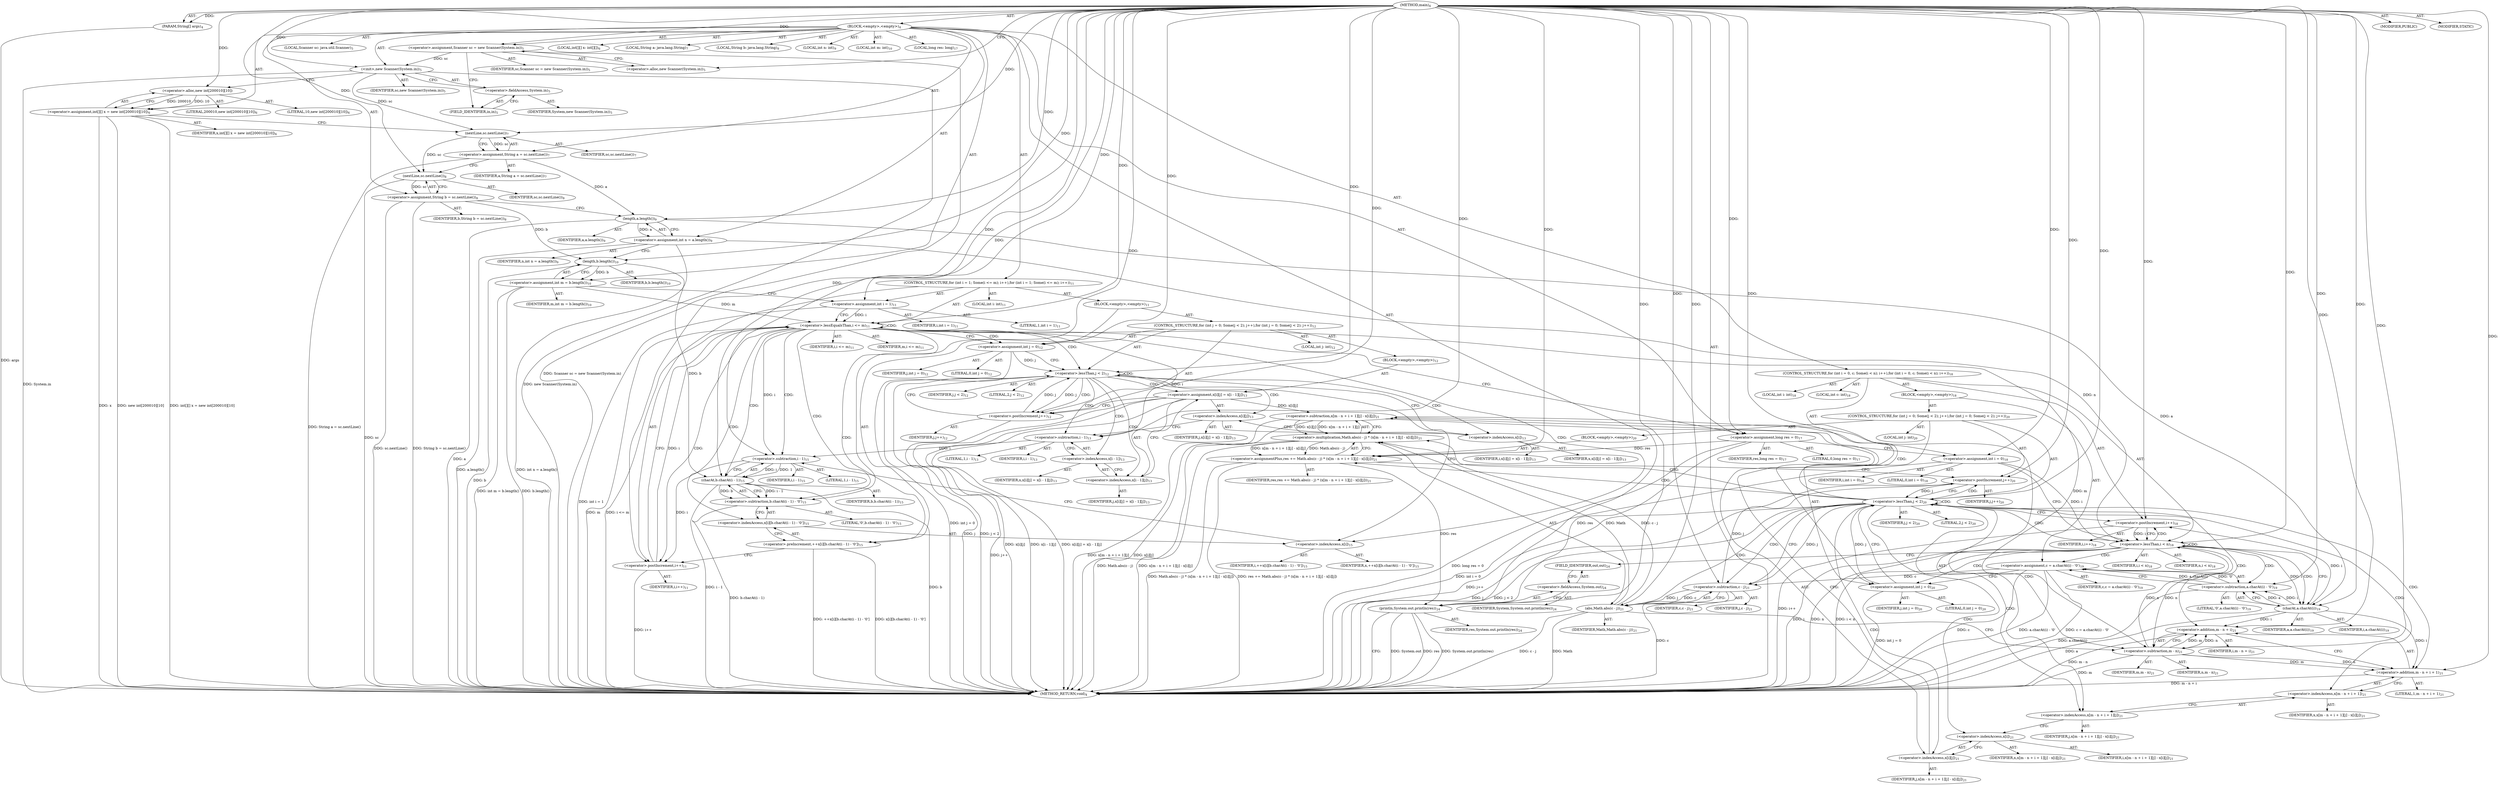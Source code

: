 digraph "main" {  
"19" [label = <(METHOD,main)<SUB>4</SUB>> ]
"20" [label = <(PARAM,String[] args)<SUB>4</SUB>> ]
"21" [label = <(BLOCK,&lt;empty&gt;,&lt;empty&gt;)<SUB>4</SUB>> ]
"4" [label = <(LOCAL,Scanner sc: java.util.Scanner)<SUB>5</SUB>> ]
"22" [label = <(&lt;operator&gt;.assignment,Scanner sc = new Scanner(System.in))<SUB>5</SUB>> ]
"23" [label = <(IDENTIFIER,sc,Scanner sc = new Scanner(System.in))<SUB>5</SUB>> ]
"24" [label = <(&lt;operator&gt;.alloc,new Scanner(System.in))<SUB>5</SUB>> ]
"25" [label = <(&lt;init&gt;,new Scanner(System.in))<SUB>5</SUB>> ]
"3" [label = <(IDENTIFIER,sc,new Scanner(System.in))<SUB>5</SUB>> ]
"26" [label = <(&lt;operator&gt;.fieldAccess,System.in)<SUB>5</SUB>> ]
"27" [label = <(IDENTIFIER,System,new Scanner(System.in))<SUB>5</SUB>> ]
"28" [label = <(FIELD_IDENTIFIER,in,in)<SUB>5</SUB>> ]
"29" [label = <(LOCAL,int[][] x: int[][])<SUB>6</SUB>> ]
"30" [label = <(&lt;operator&gt;.assignment,int[][] x = new int[200010][10])<SUB>6</SUB>> ]
"31" [label = <(IDENTIFIER,x,int[][] x = new int[200010][10])<SUB>6</SUB>> ]
"32" [label = <(&lt;operator&gt;.alloc,new int[200010][10])> ]
"33" [label = <(LITERAL,200010,new int[200010][10])<SUB>6</SUB>> ]
"34" [label = <(LITERAL,10,new int[200010][10])<SUB>6</SUB>> ]
"35" [label = <(LOCAL,String a: java.lang.String)<SUB>7</SUB>> ]
"36" [label = <(&lt;operator&gt;.assignment,String a = sc.nextLine())<SUB>7</SUB>> ]
"37" [label = <(IDENTIFIER,a,String a = sc.nextLine())<SUB>7</SUB>> ]
"38" [label = <(nextLine,sc.nextLine())<SUB>7</SUB>> ]
"39" [label = <(IDENTIFIER,sc,sc.nextLine())<SUB>7</SUB>> ]
"40" [label = <(LOCAL,String b: java.lang.String)<SUB>8</SUB>> ]
"41" [label = <(&lt;operator&gt;.assignment,String b = sc.nextLine())<SUB>8</SUB>> ]
"42" [label = <(IDENTIFIER,b,String b = sc.nextLine())<SUB>8</SUB>> ]
"43" [label = <(nextLine,sc.nextLine())<SUB>8</SUB>> ]
"44" [label = <(IDENTIFIER,sc,sc.nextLine())<SUB>8</SUB>> ]
"45" [label = <(LOCAL,int n: int)<SUB>9</SUB>> ]
"46" [label = <(&lt;operator&gt;.assignment,int n = a.length())<SUB>9</SUB>> ]
"47" [label = <(IDENTIFIER,n,int n = a.length())<SUB>9</SUB>> ]
"48" [label = <(length,a.length())<SUB>9</SUB>> ]
"49" [label = <(IDENTIFIER,a,a.length())<SUB>9</SUB>> ]
"50" [label = <(LOCAL,int m: int)<SUB>10</SUB>> ]
"51" [label = <(&lt;operator&gt;.assignment,int m = b.length())<SUB>10</SUB>> ]
"52" [label = <(IDENTIFIER,m,int m = b.length())<SUB>10</SUB>> ]
"53" [label = <(length,b.length())<SUB>10</SUB>> ]
"54" [label = <(IDENTIFIER,b,b.length())<SUB>10</SUB>> ]
"55" [label = <(CONTROL_STRUCTURE,for (int i = 1; Some(i &lt;= m); i++),for (int i = 1; Some(i &lt;= m); i++))<SUB>11</SUB>> ]
"56" [label = <(LOCAL,int i: int)<SUB>11</SUB>> ]
"57" [label = <(&lt;operator&gt;.assignment,int i = 1)<SUB>11</SUB>> ]
"58" [label = <(IDENTIFIER,i,int i = 1)<SUB>11</SUB>> ]
"59" [label = <(LITERAL,1,int i = 1)<SUB>11</SUB>> ]
"60" [label = <(&lt;operator&gt;.lessEqualsThan,i &lt;= m)<SUB>11</SUB>> ]
"61" [label = <(IDENTIFIER,i,i &lt;= m)<SUB>11</SUB>> ]
"62" [label = <(IDENTIFIER,m,i &lt;= m)<SUB>11</SUB>> ]
"63" [label = <(&lt;operator&gt;.postIncrement,i++)<SUB>11</SUB>> ]
"64" [label = <(IDENTIFIER,i,i++)<SUB>11</SUB>> ]
"65" [label = <(BLOCK,&lt;empty&gt;,&lt;empty&gt;)<SUB>11</SUB>> ]
"66" [label = <(CONTROL_STRUCTURE,for (int j = 0; Some(j &lt; 2); j++),for (int j = 0; Some(j &lt; 2); j++))<SUB>12</SUB>> ]
"67" [label = <(LOCAL,int j: int)<SUB>12</SUB>> ]
"68" [label = <(&lt;operator&gt;.assignment,int j = 0)<SUB>12</SUB>> ]
"69" [label = <(IDENTIFIER,j,int j = 0)<SUB>12</SUB>> ]
"70" [label = <(LITERAL,0,int j = 0)<SUB>12</SUB>> ]
"71" [label = <(&lt;operator&gt;.lessThan,j &lt; 2)<SUB>12</SUB>> ]
"72" [label = <(IDENTIFIER,j,j &lt; 2)<SUB>12</SUB>> ]
"73" [label = <(LITERAL,2,j &lt; 2)<SUB>12</SUB>> ]
"74" [label = <(&lt;operator&gt;.postIncrement,j++)<SUB>12</SUB>> ]
"75" [label = <(IDENTIFIER,j,j++)<SUB>12</SUB>> ]
"76" [label = <(BLOCK,&lt;empty&gt;,&lt;empty&gt;)<SUB>12</SUB>> ]
"77" [label = <(&lt;operator&gt;.assignment,x[i][j] = x[i - 1][j])<SUB>13</SUB>> ]
"78" [label = <(&lt;operator&gt;.indexAccess,x[i][j])<SUB>13</SUB>> ]
"79" [label = <(&lt;operator&gt;.indexAccess,x[i])<SUB>13</SUB>> ]
"80" [label = <(IDENTIFIER,x,x[i][j] = x[i - 1][j])<SUB>13</SUB>> ]
"81" [label = <(IDENTIFIER,i,x[i][j] = x[i - 1][j])<SUB>13</SUB>> ]
"82" [label = <(IDENTIFIER,j,x[i][j] = x[i - 1][j])<SUB>13</SUB>> ]
"83" [label = <(&lt;operator&gt;.indexAccess,x[i - 1][j])<SUB>13</SUB>> ]
"84" [label = <(&lt;operator&gt;.indexAccess,x[i - 1])<SUB>13</SUB>> ]
"85" [label = <(IDENTIFIER,x,x[i][j] = x[i - 1][j])<SUB>13</SUB>> ]
"86" [label = <(&lt;operator&gt;.subtraction,i - 1)<SUB>13</SUB>> ]
"87" [label = <(IDENTIFIER,i,i - 1)<SUB>13</SUB>> ]
"88" [label = <(LITERAL,1,i - 1)<SUB>13</SUB>> ]
"89" [label = <(IDENTIFIER,j,x[i][j] = x[i - 1][j])<SUB>13</SUB>> ]
"90" [label = <(&lt;operator&gt;.preIncrement,++x[i][b.charAt(i - 1) - '0'])<SUB>15</SUB>> ]
"91" [label = <(&lt;operator&gt;.indexAccess,x[i][b.charAt(i - 1) - '0'])<SUB>15</SUB>> ]
"92" [label = <(&lt;operator&gt;.indexAccess,x[i])<SUB>15</SUB>> ]
"93" [label = <(IDENTIFIER,x,++x[i][b.charAt(i - 1) - '0'])<SUB>15</SUB>> ]
"94" [label = <(IDENTIFIER,i,++x[i][b.charAt(i - 1) - '0'])<SUB>15</SUB>> ]
"95" [label = <(&lt;operator&gt;.subtraction,b.charAt(i - 1) - '0')<SUB>15</SUB>> ]
"96" [label = <(charAt,b.charAt(i - 1))<SUB>15</SUB>> ]
"97" [label = <(IDENTIFIER,b,b.charAt(i - 1))<SUB>15</SUB>> ]
"98" [label = <(&lt;operator&gt;.subtraction,i - 1)<SUB>15</SUB>> ]
"99" [label = <(IDENTIFIER,i,i - 1)<SUB>15</SUB>> ]
"100" [label = <(LITERAL,1,i - 1)<SUB>15</SUB>> ]
"101" [label = <(LITERAL,'0',b.charAt(i - 1) - '0')<SUB>15</SUB>> ]
"102" [label = <(LOCAL,long res: long)<SUB>17</SUB>> ]
"103" [label = <(&lt;operator&gt;.assignment,long res = 0)<SUB>17</SUB>> ]
"104" [label = <(IDENTIFIER,res,long res = 0)<SUB>17</SUB>> ]
"105" [label = <(LITERAL,0,long res = 0)<SUB>17</SUB>> ]
"106" [label = <(CONTROL_STRUCTURE,for (int i = 0, c; Some(i &lt; n); i++),for (int i = 0, c; Some(i &lt; n); i++))<SUB>18</SUB>> ]
"107" [label = <(LOCAL,int i: int)<SUB>18</SUB>> ]
"108" [label = <(LOCAL,int c: int)<SUB>18</SUB>> ]
"109" [label = <(&lt;operator&gt;.assignment,int i = 0)<SUB>18</SUB>> ]
"110" [label = <(IDENTIFIER,i,int i = 0)<SUB>18</SUB>> ]
"111" [label = <(LITERAL,0,int i = 0)<SUB>18</SUB>> ]
"112" [label = <(&lt;operator&gt;.lessThan,i &lt; n)<SUB>18</SUB>> ]
"113" [label = <(IDENTIFIER,i,i &lt; n)<SUB>18</SUB>> ]
"114" [label = <(IDENTIFIER,n,i &lt; n)<SUB>18</SUB>> ]
"115" [label = <(&lt;operator&gt;.postIncrement,i++)<SUB>18</SUB>> ]
"116" [label = <(IDENTIFIER,i,i++)<SUB>18</SUB>> ]
"117" [label = <(BLOCK,&lt;empty&gt;,&lt;empty&gt;)<SUB>18</SUB>> ]
"118" [label = <(&lt;operator&gt;.assignment,c = a.charAt(i) - '0')<SUB>19</SUB>> ]
"119" [label = <(IDENTIFIER,c,c = a.charAt(i) - '0')<SUB>19</SUB>> ]
"120" [label = <(&lt;operator&gt;.subtraction,a.charAt(i) - '0')<SUB>19</SUB>> ]
"121" [label = <(charAt,a.charAt(i))<SUB>19</SUB>> ]
"122" [label = <(IDENTIFIER,a,a.charAt(i))<SUB>19</SUB>> ]
"123" [label = <(IDENTIFIER,i,a.charAt(i))<SUB>19</SUB>> ]
"124" [label = <(LITERAL,'0',a.charAt(i) - '0')<SUB>19</SUB>> ]
"125" [label = <(CONTROL_STRUCTURE,for (int j = 0; Some(j &lt; 2); j++),for (int j = 0; Some(j &lt; 2); j++))<SUB>20</SUB>> ]
"126" [label = <(LOCAL,int j: int)<SUB>20</SUB>> ]
"127" [label = <(&lt;operator&gt;.assignment,int j = 0)<SUB>20</SUB>> ]
"128" [label = <(IDENTIFIER,j,int j = 0)<SUB>20</SUB>> ]
"129" [label = <(LITERAL,0,int j = 0)<SUB>20</SUB>> ]
"130" [label = <(&lt;operator&gt;.lessThan,j &lt; 2)<SUB>20</SUB>> ]
"131" [label = <(IDENTIFIER,j,j &lt; 2)<SUB>20</SUB>> ]
"132" [label = <(LITERAL,2,j &lt; 2)<SUB>20</SUB>> ]
"133" [label = <(&lt;operator&gt;.postIncrement,j++)<SUB>20</SUB>> ]
"134" [label = <(IDENTIFIER,j,j++)<SUB>20</SUB>> ]
"135" [label = <(BLOCK,&lt;empty&gt;,&lt;empty&gt;)<SUB>20</SUB>> ]
"136" [label = <(&lt;operator&gt;.assignmentPlus,res += Math.abs(c - j) * (x[m - n + i + 1][j] - x[i][j]))<SUB>21</SUB>> ]
"137" [label = <(IDENTIFIER,res,res += Math.abs(c - j) * (x[m - n + i + 1][j] - x[i][j]))<SUB>21</SUB>> ]
"138" [label = <(&lt;operator&gt;.multiplication,Math.abs(c - j) * (x[m - n + i + 1][j] - x[i][j]))<SUB>21</SUB>> ]
"139" [label = <(abs,Math.abs(c - j))<SUB>21</SUB>> ]
"140" [label = <(IDENTIFIER,Math,Math.abs(c - j))<SUB>21</SUB>> ]
"141" [label = <(&lt;operator&gt;.subtraction,c - j)<SUB>21</SUB>> ]
"142" [label = <(IDENTIFIER,c,c - j)<SUB>21</SUB>> ]
"143" [label = <(IDENTIFIER,j,c - j)<SUB>21</SUB>> ]
"144" [label = <(&lt;operator&gt;.subtraction,x[m - n + i + 1][j] - x[i][j])<SUB>21</SUB>> ]
"145" [label = <(&lt;operator&gt;.indexAccess,x[m - n + i + 1][j])<SUB>21</SUB>> ]
"146" [label = <(&lt;operator&gt;.indexAccess,x[m - n + i + 1])<SUB>21</SUB>> ]
"147" [label = <(IDENTIFIER,x,x[m - n + i + 1][j] - x[i][j])<SUB>21</SUB>> ]
"148" [label = <(&lt;operator&gt;.addition,m - n + i + 1)<SUB>21</SUB>> ]
"149" [label = <(&lt;operator&gt;.addition,m - n + i)<SUB>21</SUB>> ]
"150" [label = <(&lt;operator&gt;.subtraction,m - n)<SUB>21</SUB>> ]
"151" [label = <(IDENTIFIER,m,m - n)<SUB>21</SUB>> ]
"152" [label = <(IDENTIFIER,n,m - n)<SUB>21</SUB>> ]
"153" [label = <(IDENTIFIER,i,m - n + i)<SUB>21</SUB>> ]
"154" [label = <(LITERAL,1,m - n + i + 1)<SUB>21</SUB>> ]
"155" [label = <(IDENTIFIER,j,x[m - n + i + 1][j] - x[i][j])<SUB>21</SUB>> ]
"156" [label = <(&lt;operator&gt;.indexAccess,x[i][j])<SUB>21</SUB>> ]
"157" [label = <(&lt;operator&gt;.indexAccess,x[i])<SUB>21</SUB>> ]
"158" [label = <(IDENTIFIER,x,x[m - n + i + 1][j] - x[i][j])<SUB>21</SUB>> ]
"159" [label = <(IDENTIFIER,i,x[m - n + i + 1][j] - x[i][j])<SUB>21</SUB>> ]
"160" [label = <(IDENTIFIER,j,x[m - n + i + 1][j] - x[i][j])<SUB>21</SUB>> ]
"161" [label = <(println,System.out.println(res))<SUB>24</SUB>> ]
"162" [label = <(&lt;operator&gt;.fieldAccess,System.out)<SUB>24</SUB>> ]
"163" [label = <(IDENTIFIER,System,System.out.println(res))<SUB>24</SUB>> ]
"164" [label = <(FIELD_IDENTIFIER,out,out)<SUB>24</SUB>> ]
"165" [label = <(IDENTIFIER,res,System.out.println(res))<SUB>24</SUB>> ]
"166" [label = <(MODIFIER,PUBLIC)> ]
"167" [label = <(MODIFIER,STATIC)> ]
"168" [label = <(METHOD_RETURN,void)<SUB>4</SUB>> ]
  "19" -> "20"  [ label = "AST: "] 
  "19" -> "21"  [ label = "AST: "] 
  "19" -> "166"  [ label = "AST: "] 
  "19" -> "167"  [ label = "AST: "] 
  "19" -> "168"  [ label = "AST: "] 
  "21" -> "4"  [ label = "AST: "] 
  "21" -> "22"  [ label = "AST: "] 
  "21" -> "25"  [ label = "AST: "] 
  "21" -> "29"  [ label = "AST: "] 
  "21" -> "30"  [ label = "AST: "] 
  "21" -> "35"  [ label = "AST: "] 
  "21" -> "36"  [ label = "AST: "] 
  "21" -> "40"  [ label = "AST: "] 
  "21" -> "41"  [ label = "AST: "] 
  "21" -> "45"  [ label = "AST: "] 
  "21" -> "46"  [ label = "AST: "] 
  "21" -> "50"  [ label = "AST: "] 
  "21" -> "51"  [ label = "AST: "] 
  "21" -> "55"  [ label = "AST: "] 
  "21" -> "102"  [ label = "AST: "] 
  "21" -> "103"  [ label = "AST: "] 
  "21" -> "106"  [ label = "AST: "] 
  "21" -> "161"  [ label = "AST: "] 
  "22" -> "23"  [ label = "AST: "] 
  "22" -> "24"  [ label = "AST: "] 
  "25" -> "3"  [ label = "AST: "] 
  "25" -> "26"  [ label = "AST: "] 
  "26" -> "27"  [ label = "AST: "] 
  "26" -> "28"  [ label = "AST: "] 
  "30" -> "31"  [ label = "AST: "] 
  "30" -> "32"  [ label = "AST: "] 
  "32" -> "33"  [ label = "AST: "] 
  "32" -> "34"  [ label = "AST: "] 
  "36" -> "37"  [ label = "AST: "] 
  "36" -> "38"  [ label = "AST: "] 
  "38" -> "39"  [ label = "AST: "] 
  "41" -> "42"  [ label = "AST: "] 
  "41" -> "43"  [ label = "AST: "] 
  "43" -> "44"  [ label = "AST: "] 
  "46" -> "47"  [ label = "AST: "] 
  "46" -> "48"  [ label = "AST: "] 
  "48" -> "49"  [ label = "AST: "] 
  "51" -> "52"  [ label = "AST: "] 
  "51" -> "53"  [ label = "AST: "] 
  "53" -> "54"  [ label = "AST: "] 
  "55" -> "56"  [ label = "AST: "] 
  "55" -> "57"  [ label = "AST: "] 
  "55" -> "60"  [ label = "AST: "] 
  "55" -> "63"  [ label = "AST: "] 
  "55" -> "65"  [ label = "AST: "] 
  "57" -> "58"  [ label = "AST: "] 
  "57" -> "59"  [ label = "AST: "] 
  "60" -> "61"  [ label = "AST: "] 
  "60" -> "62"  [ label = "AST: "] 
  "63" -> "64"  [ label = "AST: "] 
  "65" -> "66"  [ label = "AST: "] 
  "65" -> "90"  [ label = "AST: "] 
  "66" -> "67"  [ label = "AST: "] 
  "66" -> "68"  [ label = "AST: "] 
  "66" -> "71"  [ label = "AST: "] 
  "66" -> "74"  [ label = "AST: "] 
  "66" -> "76"  [ label = "AST: "] 
  "68" -> "69"  [ label = "AST: "] 
  "68" -> "70"  [ label = "AST: "] 
  "71" -> "72"  [ label = "AST: "] 
  "71" -> "73"  [ label = "AST: "] 
  "74" -> "75"  [ label = "AST: "] 
  "76" -> "77"  [ label = "AST: "] 
  "77" -> "78"  [ label = "AST: "] 
  "77" -> "83"  [ label = "AST: "] 
  "78" -> "79"  [ label = "AST: "] 
  "78" -> "82"  [ label = "AST: "] 
  "79" -> "80"  [ label = "AST: "] 
  "79" -> "81"  [ label = "AST: "] 
  "83" -> "84"  [ label = "AST: "] 
  "83" -> "89"  [ label = "AST: "] 
  "84" -> "85"  [ label = "AST: "] 
  "84" -> "86"  [ label = "AST: "] 
  "86" -> "87"  [ label = "AST: "] 
  "86" -> "88"  [ label = "AST: "] 
  "90" -> "91"  [ label = "AST: "] 
  "91" -> "92"  [ label = "AST: "] 
  "91" -> "95"  [ label = "AST: "] 
  "92" -> "93"  [ label = "AST: "] 
  "92" -> "94"  [ label = "AST: "] 
  "95" -> "96"  [ label = "AST: "] 
  "95" -> "101"  [ label = "AST: "] 
  "96" -> "97"  [ label = "AST: "] 
  "96" -> "98"  [ label = "AST: "] 
  "98" -> "99"  [ label = "AST: "] 
  "98" -> "100"  [ label = "AST: "] 
  "103" -> "104"  [ label = "AST: "] 
  "103" -> "105"  [ label = "AST: "] 
  "106" -> "107"  [ label = "AST: "] 
  "106" -> "108"  [ label = "AST: "] 
  "106" -> "109"  [ label = "AST: "] 
  "106" -> "112"  [ label = "AST: "] 
  "106" -> "115"  [ label = "AST: "] 
  "106" -> "117"  [ label = "AST: "] 
  "109" -> "110"  [ label = "AST: "] 
  "109" -> "111"  [ label = "AST: "] 
  "112" -> "113"  [ label = "AST: "] 
  "112" -> "114"  [ label = "AST: "] 
  "115" -> "116"  [ label = "AST: "] 
  "117" -> "118"  [ label = "AST: "] 
  "117" -> "125"  [ label = "AST: "] 
  "118" -> "119"  [ label = "AST: "] 
  "118" -> "120"  [ label = "AST: "] 
  "120" -> "121"  [ label = "AST: "] 
  "120" -> "124"  [ label = "AST: "] 
  "121" -> "122"  [ label = "AST: "] 
  "121" -> "123"  [ label = "AST: "] 
  "125" -> "126"  [ label = "AST: "] 
  "125" -> "127"  [ label = "AST: "] 
  "125" -> "130"  [ label = "AST: "] 
  "125" -> "133"  [ label = "AST: "] 
  "125" -> "135"  [ label = "AST: "] 
  "127" -> "128"  [ label = "AST: "] 
  "127" -> "129"  [ label = "AST: "] 
  "130" -> "131"  [ label = "AST: "] 
  "130" -> "132"  [ label = "AST: "] 
  "133" -> "134"  [ label = "AST: "] 
  "135" -> "136"  [ label = "AST: "] 
  "136" -> "137"  [ label = "AST: "] 
  "136" -> "138"  [ label = "AST: "] 
  "138" -> "139"  [ label = "AST: "] 
  "138" -> "144"  [ label = "AST: "] 
  "139" -> "140"  [ label = "AST: "] 
  "139" -> "141"  [ label = "AST: "] 
  "141" -> "142"  [ label = "AST: "] 
  "141" -> "143"  [ label = "AST: "] 
  "144" -> "145"  [ label = "AST: "] 
  "144" -> "156"  [ label = "AST: "] 
  "145" -> "146"  [ label = "AST: "] 
  "145" -> "155"  [ label = "AST: "] 
  "146" -> "147"  [ label = "AST: "] 
  "146" -> "148"  [ label = "AST: "] 
  "148" -> "149"  [ label = "AST: "] 
  "148" -> "154"  [ label = "AST: "] 
  "149" -> "150"  [ label = "AST: "] 
  "149" -> "153"  [ label = "AST: "] 
  "150" -> "151"  [ label = "AST: "] 
  "150" -> "152"  [ label = "AST: "] 
  "156" -> "157"  [ label = "AST: "] 
  "156" -> "160"  [ label = "AST: "] 
  "157" -> "158"  [ label = "AST: "] 
  "157" -> "159"  [ label = "AST: "] 
  "161" -> "162"  [ label = "AST: "] 
  "161" -> "165"  [ label = "AST: "] 
  "162" -> "163"  [ label = "AST: "] 
  "162" -> "164"  [ label = "AST: "] 
  "22" -> "28"  [ label = "CFG: "] 
  "25" -> "32"  [ label = "CFG: "] 
  "30" -> "38"  [ label = "CFG: "] 
  "36" -> "43"  [ label = "CFG: "] 
  "41" -> "48"  [ label = "CFG: "] 
  "46" -> "53"  [ label = "CFG: "] 
  "51" -> "57"  [ label = "CFG: "] 
  "103" -> "109"  [ label = "CFG: "] 
  "161" -> "168"  [ label = "CFG: "] 
  "24" -> "22"  [ label = "CFG: "] 
  "26" -> "25"  [ label = "CFG: "] 
  "32" -> "30"  [ label = "CFG: "] 
  "38" -> "36"  [ label = "CFG: "] 
  "43" -> "41"  [ label = "CFG: "] 
  "48" -> "46"  [ label = "CFG: "] 
  "53" -> "51"  [ label = "CFG: "] 
  "57" -> "60"  [ label = "CFG: "] 
  "60" -> "68"  [ label = "CFG: "] 
  "60" -> "103"  [ label = "CFG: "] 
  "63" -> "60"  [ label = "CFG: "] 
  "109" -> "112"  [ label = "CFG: "] 
  "112" -> "121"  [ label = "CFG: "] 
  "112" -> "164"  [ label = "CFG: "] 
  "115" -> "112"  [ label = "CFG: "] 
  "162" -> "161"  [ label = "CFG: "] 
  "28" -> "26"  [ label = "CFG: "] 
  "90" -> "63"  [ label = "CFG: "] 
  "118" -> "127"  [ label = "CFG: "] 
  "164" -> "162"  [ label = "CFG: "] 
  "68" -> "71"  [ label = "CFG: "] 
  "71" -> "79"  [ label = "CFG: "] 
  "71" -> "92"  [ label = "CFG: "] 
  "74" -> "71"  [ label = "CFG: "] 
  "91" -> "90"  [ label = "CFG: "] 
  "120" -> "118"  [ label = "CFG: "] 
  "127" -> "130"  [ label = "CFG: "] 
  "130" -> "141"  [ label = "CFG: "] 
  "130" -> "115"  [ label = "CFG: "] 
  "133" -> "130"  [ label = "CFG: "] 
  "77" -> "74"  [ label = "CFG: "] 
  "92" -> "98"  [ label = "CFG: "] 
  "95" -> "91"  [ label = "CFG: "] 
  "121" -> "120"  [ label = "CFG: "] 
  "136" -> "133"  [ label = "CFG: "] 
  "78" -> "86"  [ label = "CFG: "] 
  "83" -> "77"  [ label = "CFG: "] 
  "96" -> "95"  [ label = "CFG: "] 
  "138" -> "136"  [ label = "CFG: "] 
  "79" -> "78"  [ label = "CFG: "] 
  "84" -> "83"  [ label = "CFG: "] 
  "98" -> "96"  [ label = "CFG: "] 
  "139" -> "150"  [ label = "CFG: "] 
  "144" -> "138"  [ label = "CFG: "] 
  "86" -> "84"  [ label = "CFG: "] 
  "141" -> "139"  [ label = "CFG: "] 
  "145" -> "157"  [ label = "CFG: "] 
  "156" -> "144"  [ label = "CFG: "] 
  "146" -> "145"  [ label = "CFG: "] 
  "157" -> "156"  [ label = "CFG: "] 
  "148" -> "146"  [ label = "CFG: "] 
  "149" -> "148"  [ label = "CFG: "] 
  "150" -> "149"  [ label = "CFG: "] 
  "19" -> "24"  [ label = "CFG: "] 
  "20" -> "168"  [ label = "DDG: args"] 
  "22" -> "168"  [ label = "DDG: Scanner sc = new Scanner(System.in)"] 
  "25" -> "168"  [ label = "DDG: System.in"] 
  "25" -> "168"  [ label = "DDG: new Scanner(System.in)"] 
  "30" -> "168"  [ label = "DDG: x"] 
  "30" -> "168"  [ label = "DDG: new int[200010][10]"] 
  "30" -> "168"  [ label = "DDG: int[][] x = new int[200010][10]"] 
  "36" -> "168"  [ label = "DDG: String a = sc.nextLine()"] 
  "43" -> "168"  [ label = "DDG: sc"] 
  "41" -> "168"  [ label = "DDG: sc.nextLine()"] 
  "41" -> "168"  [ label = "DDG: String b = sc.nextLine()"] 
  "48" -> "168"  [ label = "DDG: a"] 
  "46" -> "168"  [ label = "DDG: a.length()"] 
  "46" -> "168"  [ label = "DDG: int n = a.length()"] 
  "53" -> "168"  [ label = "DDG: b"] 
  "51" -> "168"  [ label = "DDG: b.length()"] 
  "51" -> "168"  [ label = "DDG: int m = b.length()"] 
  "57" -> "168"  [ label = "DDG: int i = 1"] 
  "60" -> "168"  [ label = "DDG: m"] 
  "60" -> "168"  [ label = "DDG: i &lt;= m"] 
  "103" -> "168"  [ label = "DDG: long res = 0"] 
  "109" -> "168"  [ label = "DDG: int i = 0"] 
  "112" -> "168"  [ label = "DDG: i"] 
  "112" -> "168"  [ label = "DDG: n"] 
  "112" -> "168"  [ label = "DDG: i &lt; n"] 
  "161" -> "168"  [ label = "DDG: System.out"] 
  "161" -> "168"  [ label = "DDG: res"] 
  "161" -> "168"  [ label = "DDG: System.out.println(res)"] 
  "118" -> "168"  [ label = "DDG: c"] 
  "121" -> "168"  [ label = "DDG: a"] 
  "120" -> "168"  [ label = "DDG: a.charAt(i)"] 
  "118" -> "168"  [ label = "DDG: a.charAt(i) - '0'"] 
  "118" -> "168"  [ label = "DDG: c = a.charAt(i) - '0'"] 
  "127" -> "168"  [ label = "DDG: int j = 0"] 
  "130" -> "168"  [ label = "DDG: j"] 
  "130" -> "168"  [ label = "DDG: j &lt; 2"] 
  "115" -> "168"  [ label = "DDG: i++"] 
  "141" -> "168"  [ label = "DDG: c"] 
  "139" -> "168"  [ label = "DDG: c - j"] 
  "138" -> "168"  [ label = "DDG: Math.abs(c - j)"] 
  "150" -> "168"  [ label = "DDG: m"] 
  "149" -> "168"  [ label = "DDG: m - n"] 
  "148" -> "168"  [ label = "DDG: m - n + i"] 
  "144" -> "168"  [ label = "DDG: x[m - n + i + 1][j]"] 
  "144" -> "168"  [ label = "DDG: x[i][j]"] 
  "138" -> "168"  [ label = "DDG: x[m - n + i + 1][j] - x[i][j]"] 
  "136" -> "168"  [ label = "DDG: Math.abs(c - j) * (x[m - n + i + 1][j] - x[i][j])"] 
  "136" -> "168"  [ label = "DDG: res += Math.abs(c - j) * (x[m - n + i + 1][j] - x[i][j])"] 
  "133" -> "168"  [ label = "DDG: j++"] 
  "68" -> "168"  [ label = "DDG: int j = 0"] 
  "71" -> "168"  [ label = "DDG: j"] 
  "71" -> "168"  [ label = "DDG: j &lt; 2"] 
  "96" -> "168"  [ label = "DDG: b"] 
  "96" -> "168"  [ label = "DDG: i - 1"] 
  "95" -> "168"  [ label = "DDG: b.charAt(i - 1)"] 
  "90" -> "168"  [ label = "DDG: x[i][b.charAt(i - 1) - '0']"] 
  "90" -> "168"  [ label = "DDG: ++x[i][b.charAt(i - 1) - '0']"] 
  "63" -> "168"  [ label = "DDG: i++"] 
  "77" -> "168"  [ label = "DDG: x[i][j]"] 
  "77" -> "168"  [ label = "DDG: x[i - 1][j]"] 
  "77" -> "168"  [ label = "DDG: x[i][j] = x[i - 1][j]"] 
  "74" -> "168"  [ label = "DDG: j++"] 
  "139" -> "168"  [ label = "DDG: Math"] 
  "19" -> "20"  [ label = "DDG: "] 
  "19" -> "22"  [ label = "DDG: "] 
  "32" -> "30"  [ label = "DDG: 200010"] 
  "32" -> "30"  [ label = "DDG: 10"] 
  "38" -> "36"  [ label = "DDG: sc"] 
  "43" -> "41"  [ label = "DDG: sc"] 
  "48" -> "46"  [ label = "DDG: a"] 
  "53" -> "51"  [ label = "DDG: b"] 
  "19" -> "103"  [ label = "DDG: "] 
  "22" -> "25"  [ label = "DDG: sc"] 
  "19" -> "25"  [ label = "DDG: "] 
  "19" -> "57"  [ label = "DDG: "] 
  "19" -> "109"  [ label = "DDG: "] 
  "103" -> "161"  [ label = "DDG: res"] 
  "136" -> "161"  [ label = "DDG: res"] 
  "19" -> "161"  [ label = "DDG: "] 
  "19" -> "32"  [ label = "DDG: "] 
  "25" -> "38"  [ label = "DDG: sc"] 
  "19" -> "38"  [ label = "DDG: "] 
  "38" -> "43"  [ label = "DDG: sc"] 
  "19" -> "43"  [ label = "DDG: "] 
  "36" -> "48"  [ label = "DDG: a"] 
  "19" -> "48"  [ label = "DDG: "] 
  "41" -> "53"  [ label = "DDG: b"] 
  "19" -> "53"  [ label = "DDG: "] 
  "57" -> "60"  [ label = "DDG: i"] 
  "63" -> "60"  [ label = "DDG: i"] 
  "19" -> "60"  [ label = "DDG: "] 
  "51" -> "60"  [ label = "DDG: m"] 
  "98" -> "63"  [ label = "DDG: i"] 
  "19" -> "63"  [ label = "DDG: "] 
  "109" -> "112"  [ label = "DDG: i"] 
  "115" -> "112"  [ label = "DDG: i"] 
  "19" -> "112"  [ label = "DDG: "] 
  "46" -> "112"  [ label = "DDG: n"] 
  "150" -> "112"  [ label = "DDG: n"] 
  "121" -> "115"  [ label = "DDG: i"] 
  "19" -> "115"  [ label = "DDG: "] 
  "120" -> "118"  [ label = "DDG: a.charAt(i)"] 
  "120" -> "118"  [ label = "DDG: '0'"] 
  "19" -> "68"  [ label = "DDG: "] 
  "19" -> "127"  [ label = "DDG: "] 
  "68" -> "71"  [ label = "DDG: j"] 
  "74" -> "71"  [ label = "DDG: j"] 
  "19" -> "71"  [ label = "DDG: "] 
  "71" -> "74"  [ label = "DDG: j"] 
  "19" -> "74"  [ label = "DDG: "] 
  "121" -> "120"  [ label = "DDG: a"] 
  "121" -> "120"  [ label = "DDG: i"] 
  "19" -> "120"  [ label = "DDG: "] 
  "127" -> "130"  [ label = "DDG: j"] 
  "133" -> "130"  [ label = "DDG: j"] 
  "19" -> "130"  [ label = "DDG: "] 
  "141" -> "133"  [ label = "DDG: j"] 
  "19" -> "133"  [ label = "DDG: "] 
  "138" -> "136"  [ label = "DDG: Math.abs(c - j)"] 
  "138" -> "136"  [ label = "DDG: x[m - n + i + 1][j] - x[i][j]"] 
  "96" -> "95"  [ label = "DDG: b"] 
  "96" -> "95"  [ label = "DDG: i - 1"] 
  "19" -> "95"  [ label = "DDG: "] 
  "48" -> "121"  [ label = "DDG: a"] 
  "19" -> "121"  [ label = "DDG: "] 
  "112" -> "121"  [ label = "DDG: i"] 
  "103" -> "136"  [ label = "DDG: res"] 
  "19" -> "136"  [ label = "DDG: "] 
  "53" -> "96"  [ label = "DDG: b"] 
  "19" -> "96"  [ label = "DDG: "] 
  "98" -> "96"  [ label = "DDG: i"] 
  "98" -> "96"  [ label = "DDG: 1"] 
  "139" -> "138"  [ label = "DDG: Math"] 
  "139" -> "138"  [ label = "DDG: c - j"] 
  "144" -> "138"  [ label = "DDG: x[m - n + i + 1][j]"] 
  "144" -> "138"  [ label = "DDG: x[i][j]"] 
  "60" -> "98"  [ label = "DDG: i"] 
  "86" -> "98"  [ label = "DDG: i"] 
  "19" -> "98"  [ label = "DDG: "] 
  "19" -> "139"  [ label = "DDG: "] 
  "141" -> "139"  [ label = "DDG: c"] 
  "141" -> "139"  [ label = "DDG: j"] 
  "77" -> "144"  [ label = "DDG: x[i][j]"] 
  "60" -> "86"  [ label = "DDG: i"] 
  "19" -> "86"  [ label = "DDG: "] 
  "118" -> "141"  [ label = "DDG: c"] 
  "19" -> "141"  [ label = "DDG: "] 
  "130" -> "141"  [ label = "DDG: j"] 
  "150" -> "148"  [ label = "DDG: m"] 
  "150" -> "148"  [ label = "DDG: n"] 
  "121" -> "148"  [ label = "DDG: i"] 
  "19" -> "148"  [ label = "DDG: "] 
  "150" -> "149"  [ label = "DDG: m"] 
  "150" -> "149"  [ label = "DDG: n"] 
  "121" -> "149"  [ label = "DDG: i"] 
  "19" -> "149"  [ label = "DDG: "] 
  "60" -> "150"  [ label = "DDG: m"] 
  "19" -> "150"  [ label = "DDG: "] 
  "112" -> "150"  [ label = "DDG: n"] 
  "60" -> "68"  [ label = "CDG: "] 
  "60" -> "60"  [ label = "CDG: "] 
  "60" -> "96"  [ label = "CDG: "] 
  "60" -> "98"  [ label = "CDG: "] 
  "60" -> "95"  [ label = "CDG: "] 
  "60" -> "92"  [ label = "CDG: "] 
  "60" -> "91"  [ label = "CDG: "] 
  "60" -> "90"  [ label = "CDG: "] 
  "60" -> "71"  [ label = "CDG: "] 
  "60" -> "63"  [ label = "CDG: "] 
  "112" -> "115"  [ label = "CDG: "] 
  "112" -> "120"  [ label = "CDG: "] 
  "112" -> "121"  [ label = "CDG: "] 
  "112" -> "112"  [ label = "CDG: "] 
  "112" -> "130"  [ label = "CDG: "] 
  "112" -> "118"  [ label = "CDG: "] 
  "112" -> "127"  [ label = "CDG: "] 
  "71" -> "77"  [ label = "CDG: "] 
  "71" -> "84"  [ label = "CDG: "] 
  "71" -> "74"  [ label = "CDG: "] 
  "71" -> "79"  [ label = "CDG: "] 
  "71" -> "83"  [ label = "CDG: "] 
  "71" -> "71"  [ label = "CDG: "] 
  "71" -> "78"  [ label = "CDG: "] 
  "71" -> "86"  [ label = "CDG: "] 
  "130" -> "141"  [ label = "CDG: "] 
  "130" -> "136"  [ label = "CDG: "] 
  "130" -> "145"  [ label = "CDG: "] 
  "130" -> "146"  [ label = "CDG: "] 
  "130" -> "149"  [ label = "CDG: "] 
  "130" -> "150"  [ label = "CDG: "] 
  "130" -> "157"  [ label = "CDG: "] 
  "130" -> "144"  [ label = "CDG: "] 
  "130" -> "138"  [ label = "CDG: "] 
  "130" -> "148"  [ label = "CDG: "] 
  "130" -> "130"  [ label = "CDG: "] 
  "130" -> "139"  [ label = "CDG: "] 
  "130" -> "156"  [ label = "CDG: "] 
  "130" -> "133"  [ label = "CDG: "] 
}
